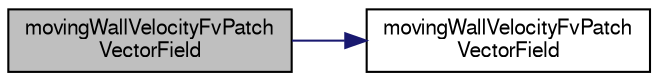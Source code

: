 digraph "movingWallVelocityFvPatchVectorField"
{
  bgcolor="transparent";
  edge [fontname="FreeSans",fontsize="10",labelfontname="FreeSans",labelfontsize="10"];
  node [fontname="FreeSans",fontsize="10",shape=record];
  rankdir="LR";
  Node12 [label="movingWallVelocityFvPatch\lVectorField",height=0.2,width=0.4,color="black", fillcolor="grey75", style="filled", fontcolor="black"];
  Node12 -> Node13 [color="midnightblue",fontsize="10",style="solid",fontname="FreeSans"];
  Node13 [label="movingWallVelocityFvPatch\lVectorField",height=0.2,width=0.4,color="black",URL="$a22186.html#a27df9c927b83ad2b4d0980b06c801313",tooltip="Construct from patch and internal field. "];
}
